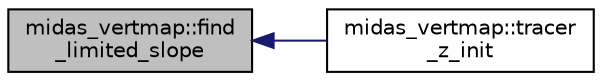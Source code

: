 digraph "midas_vertmap::find_limited_slope"
{
 // INTERACTIVE_SVG=YES
  edge [fontname="Helvetica",fontsize="10",labelfontname="Helvetica",labelfontsize="10"];
  node [fontname="Helvetica",fontsize="10",shape=record];
  rankdir="LR";
  Node22 [label="midas_vertmap::find\l_limited_slope",height=0.2,width=0.4,color="black", fillcolor="grey75", style="filled", fontcolor="black"];
  Node22 -> Node23 [dir="back",color="midnightblue",fontsize="10",style="solid",fontname="Helvetica"];
  Node23 [label="midas_vertmap::tracer\l_z_init",height=0.2,width=0.4,color="black", fillcolor="white", style="filled",URL="$namespacemidas__vertmap.html#a6fc99abf8494224d21a6e15fb962ee16"];
}
